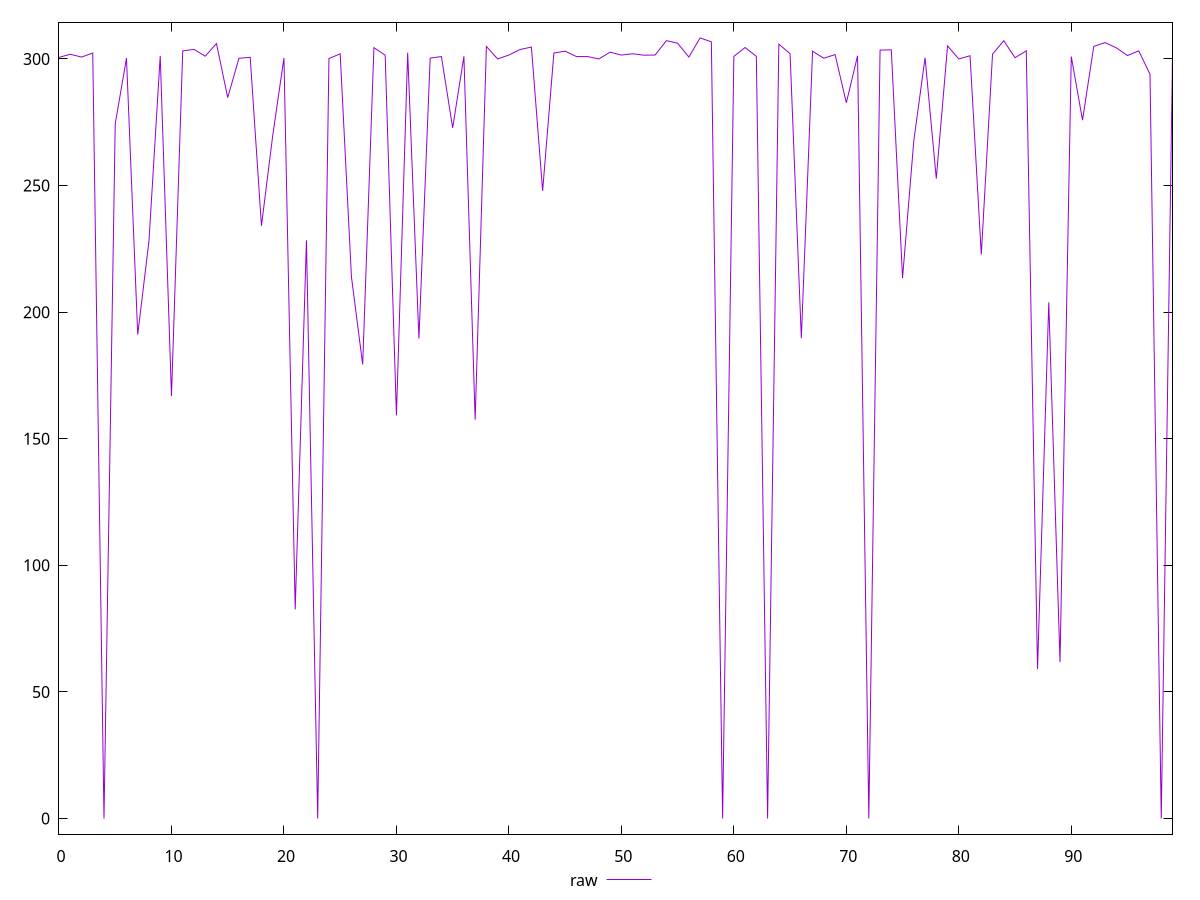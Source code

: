 reset

$raw <<EOF
0 300.622
1 301.848
2 300.752
3 302.328
4 0
5 274.3850000016391
6 300.332
7 191.1519999988377
8 228.12100000306964
9 301.208
10 166.8509999960661
11 303.168
12 303.788
13 301.09
14 306.084
15 284.7450000010431
16 300.2630000039935
17 300.654
18 234.08800000324845
19 269.67300000041723
20 300.414
21 82.60400000214577
22 228.35800000280142
23 0
24 300.166
25 302.024
26 213.98000000044703
27 179.31899999827147
28 304.476
29 301.48
30 159.22999999672174
31 302.46
32 189.56899999827147
33 300.34
34 300.946
35 272.78099999949336
36 301.04
37 157.52899999916553
38 304.938
39 300
40 301.556
41 303.74
42 304.692
43 247.92300000041723
44 302.346
45 303.072
46 300.954
47 300.948
48 300
49 302.694
50 301.534
51 302.054
52 301.486
53 301.54
54 307.23199999999997
55 306.214
56 300.75
57 308.312
58 306.77
59 0
60 301.024
61 304.516
62 301.042
63 0
64 305.842
65 302.078
66 189.69699999690056
67 303.058
68 300.278
69 301.734
70 282.6709999963641
71 301.266
72 0
73 303.496
74 303.592
75 213.47199999913573
76 267.69999999925494
77 300.452
78 252.74799999967217
79 305.154
80 300
81 301.268
82 222.74300000071526
83 301.916
84 307.202
85 300.476
86 303.206
87 58.99500000104308
88 203.8809999972582
89 61.751999996602535
90 300.962
91 275.83500000089407
92 304.964
93 306.466
94 304.398
95 301.342
96 303.196
97 293.9750000014901
98 0
99 300.95
EOF

set key outside below
set xrange [0:99]
set yrange [-6.16624:314.47824]
set trange [-6.16624:314.47824]
set terminal svg size 640, 500 enhanced background rgb 'white'
set output "reprap/uses-rel-preconnect/samples/pages+cached+noexternal+nomedia+nocss+nojs/raw/values.svg"

plot $raw title "raw" with line

reset

